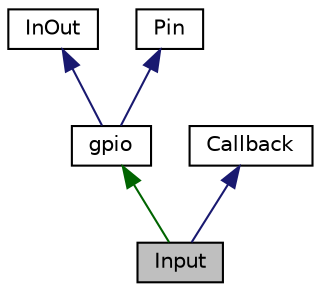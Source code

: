 digraph "Input"
{
 // LATEX_PDF_SIZE
  edge [fontname="Helvetica",fontsize="10",labelfontname="Helvetica",labelfontsize="10"];
  node [fontname="Helvetica",fontsize="10",shape=record];
  Node1 [label="Input",height=0.2,width=0.4,color="black", fillcolor="grey75", style="filled", fontcolor="black",tooltip="Clase del objeto Input."];
  Node2 -> Node1 [dir="back",color="darkgreen",fontsize="10",style="solid",fontname="Helvetica"];
  Node2 [label="gpio",height=0.2,width=0.4,color="black", fillcolor="white", style="filled",URL="$classgpio.html",tooltip="Clase del objeto gpio."];
  Node3 -> Node2 [dir="back",color="midnightblue",fontsize="10",style="solid",fontname="Helvetica"];
  Node3 [label="InOut",height=0.2,width=0.4,color="black", fillcolor="white", style="filled",URL="$class_in_out.html",tooltip="Clase del objeto InOut."];
  Node4 -> Node2 [dir="back",color="midnightblue",fontsize="10",style="solid",fontname="Helvetica"];
  Node4 [label="Pin",height=0.2,width=0.4,color="black", fillcolor="white", style="filled",URL="$class_pin.html",tooltip="Clase del objeto Pin."];
  Node5 -> Node1 [dir="back",color="midnightblue",fontsize="10",style="solid",fontname="Helvetica"];
  Node5 [label="Callback",height=0.2,width=0.4,color="black", fillcolor="white", style="filled",URL="$class_callback.html",tooltip="Clase del objeto Callback."];
}
